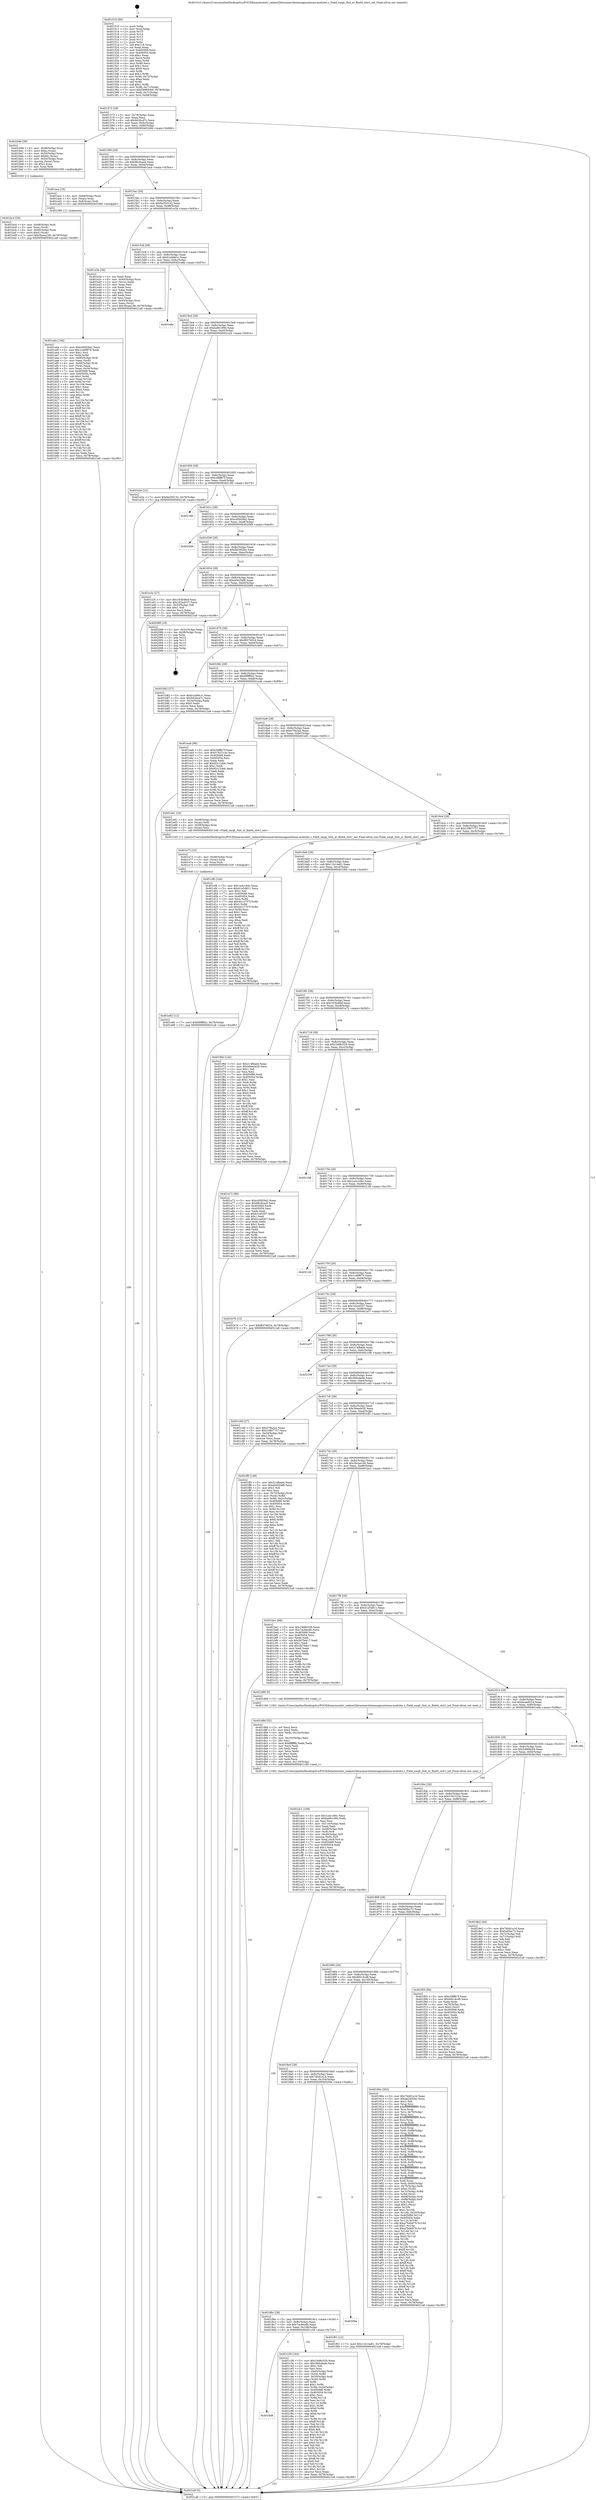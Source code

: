 digraph "0x401510" {
  label = "0x401510 (/mnt/c/Users/mathe/Desktop/tcc/POCII/binaries/extr_radare2librasmarchxtensagnuxtensa-modules.c_Field_sargt_Slot_xt_flix64_slot1_set_Final-ollvm.out::main(0))"
  labelloc = "t"
  node[shape=record]

  Entry [label="",width=0.3,height=0.3,shape=circle,fillcolor=black,style=filled]
  "0x401573" [label="{
     0x401573 [29]\l
     | [instrs]\l
     &nbsp;&nbsp;0x401573 \<+3\>: mov -0x78(%rbp),%eax\l
     &nbsp;&nbsp;0x401576 \<+2\>: mov %eax,%ecx\l
     &nbsp;&nbsp;0x401578 \<+6\>: sub $0x942bcd7c,%ecx\l
     &nbsp;&nbsp;0x40157e \<+6\>: mov %eax,-0x8c(%rbp)\l
     &nbsp;&nbsp;0x401584 \<+6\>: mov %ecx,-0x90(%rbp)\l
     &nbsp;&nbsp;0x40158a \<+6\>: je 0000000000401b9d \<main+0x68d\>\l
  }"]
  "0x401b9d" [label="{
     0x401b9d [39]\l
     | [instrs]\l
     &nbsp;&nbsp;0x401b9d \<+4\>: mov -0x58(%rbp),%rax\l
     &nbsp;&nbsp;0x401ba1 \<+6\>: movl $0xa,(%rax)\l
     &nbsp;&nbsp;0x401ba7 \<+4\>: mov -0x50(%rbp),%rax\l
     &nbsp;&nbsp;0x401bab \<+6\>: movl $0x64,(%rax)\l
     &nbsp;&nbsp;0x401bb1 \<+4\>: mov -0x50(%rbp),%rax\l
     &nbsp;&nbsp;0x401bb5 \<+3\>: movslq (%rax),%rax\l
     &nbsp;&nbsp;0x401bb8 \<+4\>: shl $0x2,%rax\l
     &nbsp;&nbsp;0x401bbc \<+3\>: mov %rax,%rdi\l
     &nbsp;&nbsp;0x401bbf \<+5\>: call 0000000000401050 \<malloc@plt\>\l
     | [calls]\l
     &nbsp;&nbsp;0x401050 \{1\} (unknown)\l
  }"]
  "0x401590" [label="{
     0x401590 [28]\l
     | [instrs]\l
     &nbsp;&nbsp;0x401590 \<+5\>: jmp 0000000000401595 \<main+0x85\>\l
     &nbsp;&nbsp;0x401595 \<+6\>: mov -0x8c(%rbp),%eax\l
     &nbsp;&nbsp;0x40159b \<+5\>: sub $0x98c9cac6,%eax\l
     &nbsp;&nbsp;0x4015a0 \<+6\>: mov %eax,-0x94(%rbp)\l
     &nbsp;&nbsp;0x4015a6 \<+6\>: je 0000000000401aca \<main+0x5ba\>\l
  }"]
  Exit [label="",width=0.3,height=0.3,shape=circle,fillcolor=black,style=filled,peripheries=2]
  "0x401aca" [label="{
     0x401aca [16]\l
     | [instrs]\l
     &nbsp;&nbsp;0x401aca \<+4\>: mov -0x68(%rbp),%rax\l
     &nbsp;&nbsp;0x401ace \<+3\>: mov (%rax),%rax\l
     &nbsp;&nbsp;0x401ad1 \<+4\>: mov 0x8(%rax),%rdi\l
     &nbsp;&nbsp;0x401ad5 \<+5\>: call 0000000000401060 \<atoi@plt\>\l
     | [calls]\l
     &nbsp;&nbsp;0x401060 \{1\} (unknown)\l
  }"]
  "0x4015ac" [label="{
     0x4015ac [28]\l
     | [instrs]\l
     &nbsp;&nbsp;0x4015ac \<+5\>: jmp 00000000004015b1 \<main+0xa1\>\l
     &nbsp;&nbsp;0x4015b1 \<+6\>: mov -0x8c(%rbp),%eax\l
     &nbsp;&nbsp;0x4015b7 \<+5\>: sub $0x9a350132,%eax\l
     &nbsp;&nbsp;0x4015bc \<+6\>: mov %eax,-0x98(%rbp)\l
     &nbsp;&nbsp;0x4015c2 \<+6\>: je 0000000000401e3a \<main+0x92a\>\l
  }"]
  "0x401e82" [label="{
     0x401e82 [12]\l
     | [instrs]\l
     &nbsp;&nbsp;0x401e82 \<+7\>: movl $0xfd9ff92c,-0x78(%rbp)\l
     &nbsp;&nbsp;0x401e89 \<+5\>: jmp 00000000004021a8 \<main+0xc98\>\l
  }"]
  "0x401e3a" [label="{
     0x401e3a [39]\l
     | [instrs]\l
     &nbsp;&nbsp;0x401e3a \<+2\>: xor %eax,%eax\l
     &nbsp;&nbsp;0x401e3c \<+4\>: mov -0x40(%rbp),%rcx\l
     &nbsp;&nbsp;0x401e40 \<+2\>: mov (%rcx),%edx\l
     &nbsp;&nbsp;0x401e42 \<+2\>: mov %eax,%esi\l
     &nbsp;&nbsp;0x401e44 \<+2\>: sub %edx,%esi\l
     &nbsp;&nbsp;0x401e46 \<+2\>: mov %eax,%edx\l
     &nbsp;&nbsp;0x401e48 \<+3\>: sub $0x1,%edx\l
     &nbsp;&nbsp;0x401e4b \<+2\>: add %edx,%esi\l
     &nbsp;&nbsp;0x401e4d \<+2\>: sub %esi,%eax\l
     &nbsp;&nbsp;0x401e4f \<+4\>: mov -0x40(%rbp),%rcx\l
     &nbsp;&nbsp;0x401e53 \<+2\>: mov %eax,(%rcx)\l
     &nbsp;&nbsp;0x401e55 \<+7\>: movl $0x3bcaa1d0,-0x78(%rbp)\l
     &nbsp;&nbsp;0x401e5c \<+5\>: jmp 00000000004021a8 \<main+0xc98\>\l
  }"]
  "0x4015c8" [label="{
     0x4015c8 [28]\l
     | [instrs]\l
     &nbsp;&nbsp;0x4015c8 \<+5\>: jmp 00000000004015cd \<main+0xbd\>\l
     &nbsp;&nbsp;0x4015cd \<+6\>: mov -0x8c(%rbp),%eax\l
     &nbsp;&nbsp;0x4015d3 \<+5\>: sub $0xb1eb8e1c,%eax\l
     &nbsp;&nbsp;0x4015d8 \<+6\>: mov %eax,-0x9c(%rbp)\l
     &nbsp;&nbsp;0x4015de \<+6\>: je 0000000000401e8e \<main+0x97e\>\l
  }"]
  "0x401e73" [label="{
     0x401e73 [15]\l
     | [instrs]\l
     &nbsp;&nbsp;0x401e73 \<+4\>: mov -0x48(%rbp),%rax\l
     &nbsp;&nbsp;0x401e77 \<+3\>: mov (%rax),%rax\l
     &nbsp;&nbsp;0x401e7a \<+3\>: mov %rax,%rdi\l
     &nbsp;&nbsp;0x401e7d \<+5\>: call 0000000000401030 \<free@plt\>\l
     | [calls]\l
     &nbsp;&nbsp;0x401030 \{1\} (unknown)\l
  }"]
  "0x401e8e" [label="{
     0x401e8e\l
  }", style=dashed]
  "0x4015e4" [label="{
     0x4015e4 [28]\l
     | [instrs]\l
     &nbsp;&nbsp;0x4015e4 \<+5\>: jmp 00000000004015e9 \<main+0xd9\>\l
     &nbsp;&nbsp;0x4015e9 \<+6\>: mov -0x8c(%rbp),%eax\l
     &nbsp;&nbsp;0x4015ef \<+5\>: sub $0xba6b199e,%eax\l
     &nbsp;&nbsp;0x4015f4 \<+6\>: mov %eax,-0xa0(%rbp)\l
     &nbsp;&nbsp;0x4015fa \<+6\>: je 0000000000401e2e \<main+0x91e\>\l
  }"]
  "0x401dc1" [label="{
     0x401dc1 [109]\l
     | [instrs]\l
     &nbsp;&nbsp;0x401dc1 \<+5\>: mov $0x1a4c184c,%ecx\l
     &nbsp;&nbsp;0x401dc6 \<+5\>: mov $0xba6b199e,%edx\l
     &nbsp;&nbsp;0x401dcb \<+2\>: xor %esi,%esi\l
     &nbsp;&nbsp;0x401dcd \<+6\>: mov -0x110(%rbp),%edi\l
     &nbsp;&nbsp;0x401dd3 \<+3\>: imul %eax,%edi\l
     &nbsp;&nbsp;0x401dd6 \<+4\>: mov -0x48(%rbp),%r8\l
     &nbsp;&nbsp;0x401dda \<+3\>: mov (%r8),%r8\l
     &nbsp;&nbsp;0x401ddd \<+4\>: mov -0x40(%rbp),%r9\l
     &nbsp;&nbsp;0x401de1 \<+3\>: movslq (%r9),%r9\l
     &nbsp;&nbsp;0x401de4 \<+4\>: mov %edi,(%r8,%r9,4)\l
     &nbsp;&nbsp;0x401de8 \<+7\>: mov 0x405068,%eax\l
     &nbsp;&nbsp;0x401def \<+7\>: mov 0x405054,%edi\l
     &nbsp;&nbsp;0x401df6 \<+3\>: sub $0x1,%esi\l
     &nbsp;&nbsp;0x401df9 \<+3\>: mov %eax,%r10d\l
     &nbsp;&nbsp;0x401dfc \<+3\>: add %esi,%r10d\l
     &nbsp;&nbsp;0x401dff \<+4\>: imul %r10d,%eax\l
     &nbsp;&nbsp;0x401e03 \<+3\>: and $0x1,%eax\l
     &nbsp;&nbsp;0x401e06 \<+3\>: cmp $0x0,%eax\l
     &nbsp;&nbsp;0x401e09 \<+4\>: sete %r11b\l
     &nbsp;&nbsp;0x401e0d \<+3\>: cmp $0xa,%edi\l
     &nbsp;&nbsp;0x401e10 \<+3\>: setl %bl\l
     &nbsp;&nbsp;0x401e13 \<+3\>: mov %r11b,%r14b\l
     &nbsp;&nbsp;0x401e16 \<+3\>: and %bl,%r14b\l
     &nbsp;&nbsp;0x401e19 \<+3\>: xor %bl,%r11b\l
     &nbsp;&nbsp;0x401e1c \<+3\>: or %r11b,%r14b\l
     &nbsp;&nbsp;0x401e1f \<+4\>: test $0x1,%r14b\l
     &nbsp;&nbsp;0x401e23 \<+3\>: cmovne %edx,%ecx\l
     &nbsp;&nbsp;0x401e26 \<+3\>: mov %ecx,-0x78(%rbp)\l
     &nbsp;&nbsp;0x401e29 \<+5\>: jmp 00000000004021a8 \<main+0xc98\>\l
  }"]
  "0x401e2e" [label="{
     0x401e2e [12]\l
     | [instrs]\l
     &nbsp;&nbsp;0x401e2e \<+7\>: movl $0x9a350132,-0x78(%rbp)\l
     &nbsp;&nbsp;0x401e35 \<+5\>: jmp 00000000004021a8 \<main+0xc98\>\l
  }"]
  "0x401600" [label="{
     0x401600 [28]\l
     | [instrs]\l
     &nbsp;&nbsp;0x401600 \<+5\>: jmp 0000000000401605 \<main+0xf5\>\l
     &nbsp;&nbsp;0x401605 \<+6\>: mov -0x8c(%rbp),%eax\l
     &nbsp;&nbsp;0x40160b \<+5\>: sub $0xc08ffb7f,%eax\l
     &nbsp;&nbsp;0x401610 \<+6\>: mov %eax,-0xa4(%rbp)\l
     &nbsp;&nbsp;0x401616 \<+6\>: je 0000000000402180 \<main+0xc70\>\l
  }"]
  "0x401d8d" [label="{
     0x401d8d [52]\l
     | [instrs]\l
     &nbsp;&nbsp;0x401d8d \<+2\>: xor %ecx,%ecx\l
     &nbsp;&nbsp;0x401d8f \<+5\>: mov $0x2,%edx\l
     &nbsp;&nbsp;0x401d94 \<+6\>: mov %edx,-0x10c(%rbp)\l
     &nbsp;&nbsp;0x401d9a \<+1\>: cltd\l
     &nbsp;&nbsp;0x401d9b \<+6\>: mov -0x10c(%rbp),%esi\l
     &nbsp;&nbsp;0x401da1 \<+2\>: idiv %esi\l
     &nbsp;&nbsp;0x401da3 \<+6\>: imul $0xfffffffe,%edx,%edx\l
     &nbsp;&nbsp;0x401da9 \<+2\>: mov %ecx,%edi\l
     &nbsp;&nbsp;0x401dab \<+2\>: sub %edx,%edi\l
     &nbsp;&nbsp;0x401dad \<+2\>: mov %ecx,%edx\l
     &nbsp;&nbsp;0x401daf \<+3\>: sub $0x1,%edx\l
     &nbsp;&nbsp;0x401db2 \<+2\>: add %edx,%edi\l
     &nbsp;&nbsp;0x401db4 \<+2\>: sub %edi,%ecx\l
     &nbsp;&nbsp;0x401db6 \<+6\>: mov %ecx,-0x110(%rbp)\l
     &nbsp;&nbsp;0x401dbc \<+5\>: call 0000000000401160 \<next_i\>\l
     | [calls]\l
     &nbsp;&nbsp;0x401160 \{100\} (/mnt/c/Users/mathe/Desktop/tcc/POCII/binaries/extr_radare2librasmarchxtensagnuxtensa-modules.c_Field_sargt_Slot_xt_flix64_slot1_set_Final-ollvm.out::next_i)\l
  }"]
  "0x402180" [label="{
     0x402180\l
  }", style=dashed]
  "0x40161c" [label="{
     0x40161c [28]\l
     | [instrs]\l
     &nbsp;&nbsp;0x40161c \<+5\>: jmp 0000000000401621 \<main+0x111\>\l
     &nbsp;&nbsp;0x401621 \<+6\>: mov -0x8c(%rbp),%eax\l
     &nbsp;&nbsp;0x401627 \<+5\>: sub $0xcd5929a2,%eax\l
     &nbsp;&nbsp;0x40162c \<+6\>: mov %eax,-0xa8(%rbp)\l
     &nbsp;&nbsp;0x401632 \<+6\>: je 00000000004020d9 \<main+0xbc9\>\l
  }"]
  "0x4018d8" [label="{
     0x4018d8\l
  }", style=dashed]
  "0x4020d9" [label="{
     0x4020d9\l
  }", style=dashed]
  "0x401638" [label="{
     0x401638 [28]\l
     | [instrs]\l
     &nbsp;&nbsp;0x401638 \<+5\>: jmp 000000000040163d \<main+0x12d\>\l
     &nbsp;&nbsp;0x40163d \<+6\>: mov -0x8c(%rbp),%eax\l
     &nbsp;&nbsp;0x401643 \<+5\>: sub $0xde2402bc,%eax\l
     &nbsp;&nbsp;0x401648 \<+6\>: mov %eax,-0xac(%rbp)\l
     &nbsp;&nbsp;0x40164e \<+6\>: je 0000000000401a3c \<main+0x52c\>\l
  }"]
  "0x401c39" [label="{
     0x401c39 [164]\l
     | [instrs]\l
     &nbsp;&nbsp;0x401c39 \<+5\>: mov $0x19d8c529,%eax\l
     &nbsp;&nbsp;0x401c3e \<+5\>: mov $0x38dcdede,%ecx\l
     &nbsp;&nbsp;0x401c43 \<+2\>: mov $0x1,%dl\l
     &nbsp;&nbsp;0x401c45 \<+2\>: xor %esi,%esi\l
     &nbsp;&nbsp;0x401c47 \<+4\>: mov -0x40(%rbp),%rdi\l
     &nbsp;&nbsp;0x401c4b \<+3\>: mov (%rdi),%r8d\l
     &nbsp;&nbsp;0x401c4e \<+4\>: mov -0x50(%rbp),%rdi\l
     &nbsp;&nbsp;0x401c52 \<+3\>: cmp (%rdi),%r8d\l
     &nbsp;&nbsp;0x401c55 \<+4\>: setl %r9b\l
     &nbsp;&nbsp;0x401c59 \<+4\>: and $0x1,%r9b\l
     &nbsp;&nbsp;0x401c5d \<+4\>: mov %r9b,-0x2d(%rbp)\l
     &nbsp;&nbsp;0x401c61 \<+8\>: mov 0x405068,%r8d\l
     &nbsp;&nbsp;0x401c69 \<+8\>: mov 0x405054,%r10d\l
     &nbsp;&nbsp;0x401c71 \<+3\>: sub $0x1,%esi\l
     &nbsp;&nbsp;0x401c74 \<+3\>: mov %r8d,%r11d\l
     &nbsp;&nbsp;0x401c77 \<+3\>: add %esi,%r11d\l
     &nbsp;&nbsp;0x401c7a \<+4\>: imul %r11d,%r8d\l
     &nbsp;&nbsp;0x401c7e \<+4\>: and $0x1,%r8d\l
     &nbsp;&nbsp;0x401c82 \<+4\>: cmp $0x0,%r8d\l
     &nbsp;&nbsp;0x401c86 \<+4\>: sete %r9b\l
     &nbsp;&nbsp;0x401c8a \<+4\>: cmp $0xa,%r10d\l
     &nbsp;&nbsp;0x401c8e \<+3\>: setl %bl\l
     &nbsp;&nbsp;0x401c91 \<+3\>: mov %r9b,%r14b\l
     &nbsp;&nbsp;0x401c94 \<+4\>: xor $0xff,%r14b\l
     &nbsp;&nbsp;0x401c98 \<+3\>: mov %bl,%r15b\l
     &nbsp;&nbsp;0x401c9b \<+4\>: xor $0xff,%r15b\l
     &nbsp;&nbsp;0x401c9f \<+3\>: xor $0x0,%dl\l
     &nbsp;&nbsp;0x401ca2 \<+3\>: mov %r14b,%r12b\l
     &nbsp;&nbsp;0x401ca5 \<+4\>: and $0x0,%r12b\l
     &nbsp;&nbsp;0x401ca9 \<+3\>: and %dl,%r9b\l
     &nbsp;&nbsp;0x401cac \<+3\>: mov %r15b,%r13b\l
     &nbsp;&nbsp;0x401caf \<+4\>: and $0x0,%r13b\l
     &nbsp;&nbsp;0x401cb3 \<+2\>: and %dl,%bl\l
     &nbsp;&nbsp;0x401cb5 \<+3\>: or %r9b,%r12b\l
     &nbsp;&nbsp;0x401cb8 \<+3\>: or %bl,%r13b\l
     &nbsp;&nbsp;0x401cbb \<+3\>: xor %r13b,%r12b\l
     &nbsp;&nbsp;0x401cbe \<+3\>: or %r15b,%r14b\l
     &nbsp;&nbsp;0x401cc1 \<+4\>: xor $0xff,%r14b\l
     &nbsp;&nbsp;0x401cc5 \<+3\>: or $0x0,%dl\l
     &nbsp;&nbsp;0x401cc8 \<+3\>: and %dl,%r14b\l
     &nbsp;&nbsp;0x401ccb \<+3\>: or %r14b,%r12b\l
     &nbsp;&nbsp;0x401cce \<+4\>: test $0x1,%r12b\l
     &nbsp;&nbsp;0x401cd2 \<+3\>: cmovne %ecx,%eax\l
     &nbsp;&nbsp;0x401cd5 \<+3\>: mov %eax,-0x78(%rbp)\l
     &nbsp;&nbsp;0x401cd8 \<+5\>: jmp 00000000004021a8 \<main+0xc98\>\l
  }"]
  "0x401a3c" [label="{
     0x401a3c [27]\l
     | [instrs]\l
     &nbsp;&nbsp;0x401a3c \<+5\>: mov $0x163b46ef,%eax\l
     &nbsp;&nbsp;0x401a41 \<+5\>: mov $0x1d2ed337,%ecx\l
     &nbsp;&nbsp;0x401a46 \<+3\>: mov -0x35(%rbp),%dl\l
     &nbsp;&nbsp;0x401a49 \<+3\>: test $0x1,%dl\l
     &nbsp;&nbsp;0x401a4c \<+3\>: cmovne %ecx,%eax\l
     &nbsp;&nbsp;0x401a4f \<+3\>: mov %eax,-0x78(%rbp)\l
     &nbsp;&nbsp;0x401a52 \<+5\>: jmp 00000000004021a8 \<main+0xc98\>\l
  }"]
  "0x401654" [label="{
     0x401654 [28]\l
     | [instrs]\l
     &nbsp;&nbsp;0x401654 \<+5\>: jmp 0000000000401659 \<main+0x149\>\l
     &nbsp;&nbsp;0x401659 \<+6\>: mov -0x8c(%rbp),%eax\l
     &nbsp;&nbsp;0x40165f \<+5\>: sub $0xe04204f6,%eax\l
     &nbsp;&nbsp;0x401664 \<+6\>: mov %eax,-0xb0(%rbp)\l
     &nbsp;&nbsp;0x40166a \<+6\>: je 0000000000402088 \<main+0xb78\>\l
  }"]
  "0x4018bc" [label="{
     0x4018bc [28]\l
     | [instrs]\l
     &nbsp;&nbsp;0x4018bc \<+5\>: jmp 00000000004018c1 \<main+0x3b1\>\l
     &nbsp;&nbsp;0x4018c1 \<+6\>: mov -0x8c(%rbp),%eax\l
     &nbsp;&nbsp;0x4018c7 \<+5\>: sub $0x7ac6eed0,%eax\l
     &nbsp;&nbsp;0x4018cc \<+6\>: mov %eax,-0x108(%rbp)\l
     &nbsp;&nbsp;0x4018d2 \<+6\>: je 0000000000401c39 \<main+0x729\>\l
  }"]
  "0x402088" [label="{
     0x402088 [18]\l
     | [instrs]\l
     &nbsp;&nbsp;0x402088 \<+3\>: mov -0x2c(%rbp),%eax\l
     &nbsp;&nbsp;0x40208b \<+4\>: lea -0x28(%rbp),%rsp\l
     &nbsp;&nbsp;0x40208f \<+1\>: pop %rbx\l
     &nbsp;&nbsp;0x402090 \<+2\>: pop %r12\l
     &nbsp;&nbsp;0x402092 \<+2\>: pop %r13\l
     &nbsp;&nbsp;0x402094 \<+2\>: pop %r14\l
     &nbsp;&nbsp;0x402096 \<+2\>: pop %r15\l
     &nbsp;&nbsp;0x402098 \<+1\>: pop %rbp\l
     &nbsp;&nbsp;0x402099 \<+1\>: ret\l
  }"]
  "0x401670" [label="{
     0x401670 [28]\l
     | [instrs]\l
     &nbsp;&nbsp;0x401670 \<+5\>: jmp 0000000000401675 \<main+0x165\>\l
     &nbsp;&nbsp;0x401675 \<+6\>: mov -0x8c(%rbp),%eax\l
     &nbsp;&nbsp;0x40167b \<+5\>: sub $0xf8376024,%eax\l
     &nbsp;&nbsp;0x401680 \<+6\>: mov %eax,-0xb4(%rbp)\l
     &nbsp;&nbsp;0x401686 \<+6\>: je 0000000000401b82 \<main+0x672\>\l
  }"]
  "0x40209a" [label="{
     0x40209a\l
  }", style=dashed]
  "0x401b82" [label="{
     0x401b82 [27]\l
     | [instrs]\l
     &nbsp;&nbsp;0x401b82 \<+5\>: mov $0xb1eb8e1c,%eax\l
     &nbsp;&nbsp;0x401b87 \<+5\>: mov $0x942bcd7c,%ecx\l
     &nbsp;&nbsp;0x401b8c \<+3\>: mov -0x34(%rbp),%edx\l
     &nbsp;&nbsp;0x401b8f \<+3\>: cmp $0x0,%edx\l
     &nbsp;&nbsp;0x401b92 \<+3\>: cmove %ecx,%eax\l
     &nbsp;&nbsp;0x401b95 \<+3\>: mov %eax,-0x78(%rbp)\l
     &nbsp;&nbsp;0x401b98 \<+5\>: jmp 00000000004021a8 \<main+0xc98\>\l
  }"]
  "0x40168c" [label="{
     0x40168c [28]\l
     | [instrs]\l
     &nbsp;&nbsp;0x40168c \<+5\>: jmp 0000000000401691 \<main+0x181\>\l
     &nbsp;&nbsp;0x401691 \<+6\>: mov -0x8c(%rbp),%eax\l
     &nbsp;&nbsp;0x401697 \<+5\>: sub $0xfd9ff92c,%eax\l
     &nbsp;&nbsp;0x40169c \<+6\>: mov %eax,-0xb8(%rbp)\l
     &nbsp;&nbsp;0x4016a2 \<+6\>: je 0000000000401eab \<main+0x99b\>\l
  }"]
  "0x4018a0" [label="{
     0x4018a0 [28]\l
     | [instrs]\l
     &nbsp;&nbsp;0x4018a0 \<+5\>: jmp 00000000004018a5 \<main+0x395\>\l
     &nbsp;&nbsp;0x4018a5 \<+6\>: mov -0x8c(%rbp),%eax\l
     &nbsp;&nbsp;0x4018ab \<+5\>: sub $0x74b91a1d,%eax\l
     &nbsp;&nbsp;0x4018b0 \<+6\>: mov %eax,-0x104(%rbp)\l
     &nbsp;&nbsp;0x4018b6 \<+6\>: je 000000000040209a \<main+0xb8a\>\l
  }"]
  "0x401eab" [label="{
     0x401eab [88]\l
     | [instrs]\l
     &nbsp;&nbsp;0x401eab \<+5\>: mov $0xc08ffb7f,%eax\l
     &nbsp;&nbsp;0x401eb0 \<+5\>: mov $0x5761514c,%ecx\l
     &nbsp;&nbsp;0x401eb5 \<+7\>: mov 0x405068,%edx\l
     &nbsp;&nbsp;0x401ebc \<+7\>: mov 0x405054,%esi\l
     &nbsp;&nbsp;0x401ec3 \<+2\>: mov %edx,%edi\l
     &nbsp;&nbsp;0x401ec5 \<+6\>: add $0x82c12ddc,%edi\l
     &nbsp;&nbsp;0x401ecb \<+3\>: sub $0x1,%edi\l
     &nbsp;&nbsp;0x401ece \<+6\>: sub $0x82c12ddc,%edi\l
     &nbsp;&nbsp;0x401ed4 \<+3\>: imul %edi,%edx\l
     &nbsp;&nbsp;0x401ed7 \<+3\>: and $0x1,%edx\l
     &nbsp;&nbsp;0x401eda \<+3\>: cmp $0x0,%edx\l
     &nbsp;&nbsp;0x401edd \<+4\>: sete %r8b\l
     &nbsp;&nbsp;0x401ee1 \<+3\>: cmp $0xa,%esi\l
     &nbsp;&nbsp;0x401ee4 \<+4\>: setl %r9b\l
     &nbsp;&nbsp;0x401ee8 \<+3\>: mov %r8b,%r10b\l
     &nbsp;&nbsp;0x401eeb \<+3\>: and %r9b,%r10b\l
     &nbsp;&nbsp;0x401eee \<+3\>: xor %r9b,%r8b\l
     &nbsp;&nbsp;0x401ef1 \<+3\>: or %r8b,%r10b\l
     &nbsp;&nbsp;0x401ef4 \<+4\>: test $0x1,%r10b\l
     &nbsp;&nbsp;0x401ef8 \<+3\>: cmovne %ecx,%eax\l
     &nbsp;&nbsp;0x401efb \<+3\>: mov %eax,-0x78(%rbp)\l
     &nbsp;&nbsp;0x401efe \<+5\>: jmp 00000000004021a8 \<main+0xc98\>\l
  }"]
  "0x4016a8" [label="{
     0x4016a8 [28]\l
     | [instrs]\l
     &nbsp;&nbsp;0x4016a8 \<+5\>: jmp 00000000004016ad \<main+0x19d\>\l
     &nbsp;&nbsp;0x4016ad \<+6\>: mov -0x8c(%rbp),%eax\l
     &nbsp;&nbsp;0x4016b3 \<+5\>: sub $0xe79a2a2,%eax\l
     &nbsp;&nbsp;0x4016b8 \<+6\>: mov %eax,-0xbc(%rbp)\l
     &nbsp;&nbsp;0x4016be \<+6\>: je 0000000000401e61 \<main+0x951\>\l
  }"]
  "0x401f61" [label="{
     0x401f61 [12]\l
     | [instrs]\l
     &nbsp;&nbsp;0x401f61 \<+7\>: movl $0x11b14a81,-0x78(%rbp)\l
     &nbsp;&nbsp;0x401f68 \<+5\>: jmp 00000000004021a8 \<main+0xc98\>\l
  }"]
  "0x401e61" [label="{
     0x401e61 [18]\l
     | [instrs]\l
     &nbsp;&nbsp;0x401e61 \<+4\>: mov -0x48(%rbp),%rax\l
     &nbsp;&nbsp;0x401e65 \<+3\>: mov (%rax),%rdi\l
     &nbsp;&nbsp;0x401e68 \<+4\>: mov -0x58(%rbp),%rax\l
     &nbsp;&nbsp;0x401e6c \<+2\>: mov (%rax),%esi\l
     &nbsp;&nbsp;0x401e6e \<+5\>: call 0000000000401240 \<Field_sargt_Slot_xt_flix64_slot1_set\>\l
     | [calls]\l
     &nbsp;&nbsp;0x401240 \{1\} (/mnt/c/Users/mathe/Desktop/tcc/POCII/binaries/extr_radare2librasmarchxtensagnuxtensa-modules.c_Field_sargt_Slot_xt_flix64_slot1_set_Final-ollvm.out::Field_sargt_Slot_xt_flix64_slot1_set)\l
  }"]
  "0x4016c4" [label="{
     0x4016c4 [28]\l
     | [instrs]\l
     &nbsp;&nbsp;0x4016c4 \<+5\>: jmp 00000000004016c9 \<main+0x1b9\>\l
     &nbsp;&nbsp;0x4016c9 \<+6\>: mov -0x8c(%rbp),%eax\l
     &nbsp;&nbsp;0x4016cf \<+5\>: sub $0x10807757,%eax\l
     &nbsp;&nbsp;0x4016d4 \<+6\>: mov %eax,-0xc0(%rbp)\l
     &nbsp;&nbsp;0x4016da \<+6\>: je 0000000000401cf8 \<main+0x7e8\>\l
  }"]
  "0x401bc4" [label="{
     0x401bc4 [29]\l
     | [instrs]\l
     &nbsp;&nbsp;0x401bc4 \<+4\>: mov -0x48(%rbp),%rdi\l
     &nbsp;&nbsp;0x401bc8 \<+3\>: mov %rax,(%rdi)\l
     &nbsp;&nbsp;0x401bcb \<+4\>: mov -0x40(%rbp),%rax\l
     &nbsp;&nbsp;0x401bcf \<+6\>: movl $0x0,(%rax)\l
     &nbsp;&nbsp;0x401bd5 \<+7\>: movl $0x3bcaa1d0,-0x78(%rbp)\l
     &nbsp;&nbsp;0x401bdc \<+5\>: jmp 00000000004021a8 \<main+0xc98\>\l
  }"]
  "0x401cf8" [label="{
     0x401cf8 [144]\l
     | [instrs]\l
     &nbsp;&nbsp;0x401cf8 \<+5\>: mov $0x1a4c184c,%eax\l
     &nbsp;&nbsp;0x401cfd \<+5\>: mov $0x41a54811,%ecx\l
     &nbsp;&nbsp;0x401d02 \<+2\>: mov $0x1,%dl\l
     &nbsp;&nbsp;0x401d04 \<+7\>: mov 0x405068,%esi\l
     &nbsp;&nbsp;0x401d0b \<+7\>: mov 0x405054,%edi\l
     &nbsp;&nbsp;0x401d12 \<+3\>: mov %esi,%r8d\l
     &nbsp;&nbsp;0x401d15 \<+7\>: add $0x4412757f,%r8d\l
     &nbsp;&nbsp;0x401d1c \<+4\>: sub $0x1,%r8d\l
     &nbsp;&nbsp;0x401d20 \<+7\>: sub $0x4412757f,%r8d\l
     &nbsp;&nbsp;0x401d27 \<+4\>: imul %r8d,%esi\l
     &nbsp;&nbsp;0x401d2b \<+3\>: and $0x1,%esi\l
     &nbsp;&nbsp;0x401d2e \<+3\>: cmp $0x0,%esi\l
     &nbsp;&nbsp;0x401d31 \<+4\>: sete %r9b\l
     &nbsp;&nbsp;0x401d35 \<+3\>: cmp $0xa,%edi\l
     &nbsp;&nbsp;0x401d38 \<+4\>: setl %r10b\l
     &nbsp;&nbsp;0x401d3c \<+3\>: mov %r9b,%r11b\l
     &nbsp;&nbsp;0x401d3f \<+4\>: xor $0xff,%r11b\l
     &nbsp;&nbsp;0x401d43 \<+3\>: mov %r10b,%bl\l
     &nbsp;&nbsp;0x401d46 \<+3\>: xor $0xff,%bl\l
     &nbsp;&nbsp;0x401d49 \<+3\>: xor $0x1,%dl\l
     &nbsp;&nbsp;0x401d4c \<+3\>: mov %r11b,%r14b\l
     &nbsp;&nbsp;0x401d4f \<+4\>: and $0xff,%r14b\l
     &nbsp;&nbsp;0x401d53 \<+3\>: and %dl,%r9b\l
     &nbsp;&nbsp;0x401d56 \<+3\>: mov %bl,%r15b\l
     &nbsp;&nbsp;0x401d59 \<+4\>: and $0xff,%r15b\l
     &nbsp;&nbsp;0x401d5d \<+3\>: and %dl,%r10b\l
     &nbsp;&nbsp;0x401d60 \<+3\>: or %r9b,%r14b\l
     &nbsp;&nbsp;0x401d63 \<+3\>: or %r10b,%r15b\l
     &nbsp;&nbsp;0x401d66 \<+3\>: xor %r15b,%r14b\l
     &nbsp;&nbsp;0x401d69 \<+3\>: or %bl,%r11b\l
     &nbsp;&nbsp;0x401d6c \<+4\>: xor $0xff,%r11b\l
     &nbsp;&nbsp;0x401d70 \<+3\>: or $0x1,%dl\l
     &nbsp;&nbsp;0x401d73 \<+3\>: and %dl,%r11b\l
     &nbsp;&nbsp;0x401d76 \<+3\>: or %r11b,%r14b\l
     &nbsp;&nbsp;0x401d79 \<+4\>: test $0x1,%r14b\l
     &nbsp;&nbsp;0x401d7d \<+3\>: cmovne %ecx,%eax\l
     &nbsp;&nbsp;0x401d80 \<+3\>: mov %eax,-0x78(%rbp)\l
     &nbsp;&nbsp;0x401d83 \<+5\>: jmp 00000000004021a8 \<main+0xc98\>\l
  }"]
  "0x4016e0" [label="{
     0x4016e0 [28]\l
     | [instrs]\l
     &nbsp;&nbsp;0x4016e0 \<+5\>: jmp 00000000004016e5 \<main+0x1d5\>\l
     &nbsp;&nbsp;0x4016e5 \<+6\>: mov -0x8c(%rbp),%eax\l
     &nbsp;&nbsp;0x4016eb \<+5\>: sub $0x11b14a81,%eax\l
     &nbsp;&nbsp;0x4016f0 \<+6\>: mov %eax,-0xc4(%rbp)\l
     &nbsp;&nbsp;0x4016f6 \<+6\>: je 0000000000401f6d \<main+0xa5d\>\l
  }"]
  "0x401ada" [label="{
     0x401ada [156]\l
     | [instrs]\l
     &nbsp;&nbsp;0x401ada \<+5\>: mov $0xcd5929a2,%ecx\l
     &nbsp;&nbsp;0x401adf \<+5\>: mov $0x1c46f979,%edx\l
     &nbsp;&nbsp;0x401ae4 \<+3\>: mov $0x1,%sil\l
     &nbsp;&nbsp;0x401ae7 \<+3\>: xor %r8d,%r8d\l
     &nbsp;&nbsp;0x401aea \<+4\>: mov -0x60(%rbp),%rdi\l
     &nbsp;&nbsp;0x401aee \<+2\>: mov %eax,(%rdi)\l
     &nbsp;&nbsp;0x401af0 \<+4\>: mov -0x60(%rbp),%rdi\l
     &nbsp;&nbsp;0x401af4 \<+2\>: mov (%rdi),%eax\l
     &nbsp;&nbsp;0x401af6 \<+3\>: mov %eax,-0x34(%rbp)\l
     &nbsp;&nbsp;0x401af9 \<+7\>: mov 0x405068,%eax\l
     &nbsp;&nbsp;0x401b00 \<+8\>: mov 0x405054,%r9d\l
     &nbsp;&nbsp;0x401b08 \<+4\>: sub $0x1,%r8d\l
     &nbsp;&nbsp;0x401b0c \<+3\>: mov %eax,%r10d\l
     &nbsp;&nbsp;0x401b0f \<+3\>: add %r8d,%r10d\l
     &nbsp;&nbsp;0x401b12 \<+4\>: imul %r10d,%eax\l
     &nbsp;&nbsp;0x401b16 \<+3\>: and $0x1,%eax\l
     &nbsp;&nbsp;0x401b19 \<+3\>: cmp $0x0,%eax\l
     &nbsp;&nbsp;0x401b1c \<+4\>: sete %r11b\l
     &nbsp;&nbsp;0x401b20 \<+4\>: cmp $0xa,%r9d\l
     &nbsp;&nbsp;0x401b24 \<+3\>: setl %bl\l
     &nbsp;&nbsp;0x401b27 \<+3\>: mov %r11b,%r14b\l
     &nbsp;&nbsp;0x401b2a \<+4\>: xor $0xff,%r14b\l
     &nbsp;&nbsp;0x401b2e \<+3\>: mov %bl,%r15b\l
     &nbsp;&nbsp;0x401b31 \<+4\>: xor $0xff,%r15b\l
     &nbsp;&nbsp;0x401b35 \<+4\>: xor $0x1,%sil\l
     &nbsp;&nbsp;0x401b39 \<+3\>: mov %r14b,%r12b\l
     &nbsp;&nbsp;0x401b3c \<+4\>: and $0xff,%r12b\l
     &nbsp;&nbsp;0x401b40 \<+3\>: and %sil,%r11b\l
     &nbsp;&nbsp;0x401b43 \<+3\>: mov %r15b,%r13b\l
     &nbsp;&nbsp;0x401b46 \<+4\>: and $0xff,%r13b\l
     &nbsp;&nbsp;0x401b4a \<+3\>: and %sil,%bl\l
     &nbsp;&nbsp;0x401b4d \<+3\>: or %r11b,%r12b\l
     &nbsp;&nbsp;0x401b50 \<+3\>: or %bl,%r13b\l
     &nbsp;&nbsp;0x401b53 \<+3\>: xor %r13b,%r12b\l
     &nbsp;&nbsp;0x401b56 \<+3\>: or %r15b,%r14b\l
     &nbsp;&nbsp;0x401b59 \<+4\>: xor $0xff,%r14b\l
     &nbsp;&nbsp;0x401b5d \<+4\>: or $0x1,%sil\l
     &nbsp;&nbsp;0x401b61 \<+3\>: and %sil,%r14b\l
     &nbsp;&nbsp;0x401b64 \<+3\>: or %r14b,%r12b\l
     &nbsp;&nbsp;0x401b67 \<+4\>: test $0x1,%r12b\l
     &nbsp;&nbsp;0x401b6b \<+3\>: cmovne %edx,%ecx\l
     &nbsp;&nbsp;0x401b6e \<+3\>: mov %ecx,-0x78(%rbp)\l
     &nbsp;&nbsp;0x401b71 \<+5\>: jmp 00000000004021a8 \<main+0xc98\>\l
  }"]
  "0x401f6d" [label="{
     0x401f6d [134]\l
     | [instrs]\l
     &nbsp;&nbsp;0x401f6d \<+5\>: mov $0x214fbaeb,%eax\l
     &nbsp;&nbsp;0x401f72 \<+5\>: mov $0x39eede20,%ecx\l
     &nbsp;&nbsp;0x401f77 \<+2\>: mov $0x1,%dl\l
     &nbsp;&nbsp;0x401f79 \<+2\>: xor %esi,%esi\l
     &nbsp;&nbsp;0x401f7b \<+7\>: mov 0x405068,%edi\l
     &nbsp;&nbsp;0x401f82 \<+8\>: mov 0x405054,%r8d\l
     &nbsp;&nbsp;0x401f8a \<+3\>: sub $0x1,%esi\l
     &nbsp;&nbsp;0x401f8d \<+3\>: mov %edi,%r9d\l
     &nbsp;&nbsp;0x401f90 \<+3\>: add %esi,%r9d\l
     &nbsp;&nbsp;0x401f93 \<+4\>: imul %r9d,%edi\l
     &nbsp;&nbsp;0x401f97 \<+3\>: and $0x1,%edi\l
     &nbsp;&nbsp;0x401f9a \<+3\>: cmp $0x0,%edi\l
     &nbsp;&nbsp;0x401f9d \<+4\>: sete %r10b\l
     &nbsp;&nbsp;0x401fa1 \<+4\>: cmp $0xa,%r8d\l
     &nbsp;&nbsp;0x401fa5 \<+4\>: setl %r11b\l
     &nbsp;&nbsp;0x401fa9 \<+3\>: mov %r10b,%bl\l
     &nbsp;&nbsp;0x401fac \<+3\>: xor $0xff,%bl\l
     &nbsp;&nbsp;0x401faf \<+3\>: mov %r11b,%r14b\l
     &nbsp;&nbsp;0x401fb2 \<+4\>: xor $0xff,%r14b\l
     &nbsp;&nbsp;0x401fb6 \<+3\>: xor $0x0,%dl\l
     &nbsp;&nbsp;0x401fb9 \<+3\>: mov %bl,%r15b\l
     &nbsp;&nbsp;0x401fbc \<+4\>: and $0x0,%r15b\l
     &nbsp;&nbsp;0x401fc0 \<+3\>: and %dl,%r10b\l
     &nbsp;&nbsp;0x401fc3 \<+3\>: mov %r14b,%r12b\l
     &nbsp;&nbsp;0x401fc6 \<+4\>: and $0x0,%r12b\l
     &nbsp;&nbsp;0x401fca \<+3\>: and %dl,%r11b\l
     &nbsp;&nbsp;0x401fcd \<+3\>: or %r10b,%r15b\l
     &nbsp;&nbsp;0x401fd0 \<+3\>: or %r11b,%r12b\l
     &nbsp;&nbsp;0x401fd3 \<+3\>: xor %r12b,%r15b\l
     &nbsp;&nbsp;0x401fd6 \<+3\>: or %r14b,%bl\l
     &nbsp;&nbsp;0x401fd9 \<+3\>: xor $0xff,%bl\l
     &nbsp;&nbsp;0x401fdc \<+3\>: or $0x0,%dl\l
     &nbsp;&nbsp;0x401fdf \<+2\>: and %dl,%bl\l
     &nbsp;&nbsp;0x401fe1 \<+3\>: or %bl,%r15b\l
     &nbsp;&nbsp;0x401fe4 \<+4\>: test $0x1,%r15b\l
     &nbsp;&nbsp;0x401fe8 \<+3\>: cmovne %ecx,%eax\l
     &nbsp;&nbsp;0x401feb \<+3\>: mov %eax,-0x78(%rbp)\l
     &nbsp;&nbsp;0x401fee \<+5\>: jmp 00000000004021a8 \<main+0xc98\>\l
  }"]
  "0x4016fc" [label="{
     0x4016fc [28]\l
     | [instrs]\l
     &nbsp;&nbsp;0x4016fc \<+5\>: jmp 0000000000401701 \<main+0x1f1\>\l
     &nbsp;&nbsp;0x401701 \<+6\>: mov -0x8c(%rbp),%eax\l
     &nbsp;&nbsp;0x401707 \<+5\>: sub $0x163b46ef,%eax\l
     &nbsp;&nbsp;0x40170c \<+6\>: mov %eax,-0xc8(%rbp)\l
     &nbsp;&nbsp;0x401712 \<+6\>: je 0000000000401a72 \<main+0x562\>\l
  }"]
  "0x401884" [label="{
     0x401884 [28]\l
     | [instrs]\l
     &nbsp;&nbsp;0x401884 \<+5\>: jmp 0000000000401889 \<main+0x379\>\l
     &nbsp;&nbsp;0x401889 \<+6\>: mov -0x8c(%rbp),%eax\l
     &nbsp;&nbsp;0x40188f \<+5\>: sub $0x6f414c48,%eax\l
     &nbsp;&nbsp;0x401894 \<+6\>: mov %eax,-0x100(%rbp)\l
     &nbsp;&nbsp;0x40189a \<+6\>: je 0000000000401f61 \<main+0xa51\>\l
  }"]
  "0x401a72" [label="{
     0x401a72 [88]\l
     | [instrs]\l
     &nbsp;&nbsp;0x401a72 \<+5\>: mov $0xcd5929a2,%eax\l
     &nbsp;&nbsp;0x401a77 \<+5\>: mov $0x98c9cac6,%ecx\l
     &nbsp;&nbsp;0x401a7c \<+7\>: mov 0x405068,%edx\l
     &nbsp;&nbsp;0x401a83 \<+7\>: mov 0x405054,%esi\l
     &nbsp;&nbsp;0x401a8a \<+2\>: mov %edx,%edi\l
     &nbsp;&nbsp;0x401a8c \<+6\>: sub $0xb1ca0307,%edi\l
     &nbsp;&nbsp;0x401a92 \<+3\>: sub $0x1,%edi\l
     &nbsp;&nbsp;0x401a95 \<+6\>: add $0xb1ca0307,%edi\l
     &nbsp;&nbsp;0x401a9b \<+3\>: imul %edi,%edx\l
     &nbsp;&nbsp;0x401a9e \<+3\>: and $0x1,%edx\l
     &nbsp;&nbsp;0x401aa1 \<+3\>: cmp $0x0,%edx\l
     &nbsp;&nbsp;0x401aa4 \<+4\>: sete %r8b\l
     &nbsp;&nbsp;0x401aa8 \<+3\>: cmp $0xa,%esi\l
     &nbsp;&nbsp;0x401aab \<+4\>: setl %r9b\l
     &nbsp;&nbsp;0x401aaf \<+3\>: mov %r8b,%r10b\l
     &nbsp;&nbsp;0x401ab2 \<+3\>: and %r9b,%r10b\l
     &nbsp;&nbsp;0x401ab5 \<+3\>: xor %r9b,%r8b\l
     &nbsp;&nbsp;0x401ab8 \<+3\>: or %r8b,%r10b\l
     &nbsp;&nbsp;0x401abb \<+4\>: test $0x1,%r10b\l
     &nbsp;&nbsp;0x401abf \<+3\>: cmovne %ecx,%eax\l
     &nbsp;&nbsp;0x401ac2 \<+3\>: mov %eax,-0x78(%rbp)\l
     &nbsp;&nbsp;0x401ac5 \<+5\>: jmp 00000000004021a8 \<main+0xc98\>\l
  }"]
  "0x401718" [label="{
     0x401718 [28]\l
     | [instrs]\l
     &nbsp;&nbsp;0x401718 \<+5\>: jmp 000000000040171d \<main+0x20d\>\l
     &nbsp;&nbsp;0x40171d \<+6\>: mov -0x8c(%rbp),%eax\l
     &nbsp;&nbsp;0x401723 \<+5\>: sub $0x19d8c529,%eax\l
     &nbsp;&nbsp;0x401728 \<+6\>: mov %eax,-0xcc(%rbp)\l
     &nbsp;&nbsp;0x40172e \<+6\>: je 0000000000402106 \<main+0xbf6\>\l
  }"]
  "0x40190e" [label="{
     0x40190e [302]\l
     | [instrs]\l
     &nbsp;&nbsp;0x40190e \<+5\>: mov $0x74b91a1d,%eax\l
     &nbsp;&nbsp;0x401913 \<+5\>: mov $0xde2402bc,%ecx\l
     &nbsp;&nbsp;0x401918 \<+2\>: mov $0x1,%dl\l
     &nbsp;&nbsp;0x40191a \<+3\>: mov %rsp,%rsi\l
     &nbsp;&nbsp;0x40191d \<+4\>: add $0xfffffffffffffff0,%rsi\l
     &nbsp;&nbsp;0x401921 \<+3\>: mov %rsi,%rsp\l
     &nbsp;&nbsp;0x401924 \<+4\>: mov %rsi,-0x70(%rbp)\l
     &nbsp;&nbsp;0x401928 \<+3\>: mov %rsp,%rsi\l
     &nbsp;&nbsp;0x40192b \<+4\>: add $0xfffffffffffffff0,%rsi\l
     &nbsp;&nbsp;0x40192f \<+3\>: mov %rsi,%rsp\l
     &nbsp;&nbsp;0x401932 \<+3\>: mov %rsp,%rdi\l
     &nbsp;&nbsp;0x401935 \<+4\>: add $0xfffffffffffffff0,%rdi\l
     &nbsp;&nbsp;0x401939 \<+3\>: mov %rdi,%rsp\l
     &nbsp;&nbsp;0x40193c \<+4\>: mov %rdi,-0x68(%rbp)\l
     &nbsp;&nbsp;0x401940 \<+3\>: mov %rsp,%rdi\l
     &nbsp;&nbsp;0x401943 \<+4\>: add $0xfffffffffffffff0,%rdi\l
     &nbsp;&nbsp;0x401947 \<+3\>: mov %rdi,%rsp\l
     &nbsp;&nbsp;0x40194a \<+4\>: mov %rdi,-0x60(%rbp)\l
     &nbsp;&nbsp;0x40194e \<+3\>: mov %rsp,%rdi\l
     &nbsp;&nbsp;0x401951 \<+4\>: add $0xfffffffffffffff0,%rdi\l
     &nbsp;&nbsp;0x401955 \<+3\>: mov %rdi,%rsp\l
     &nbsp;&nbsp;0x401958 \<+4\>: mov %rdi,-0x58(%rbp)\l
     &nbsp;&nbsp;0x40195c \<+3\>: mov %rsp,%rdi\l
     &nbsp;&nbsp;0x40195f \<+4\>: add $0xfffffffffffffff0,%rdi\l
     &nbsp;&nbsp;0x401963 \<+3\>: mov %rdi,%rsp\l
     &nbsp;&nbsp;0x401966 \<+4\>: mov %rdi,-0x50(%rbp)\l
     &nbsp;&nbsp;0x40196a \<+3\>: mov %rsp,%rdi\l
     &nbsp;&nbsp;0x40196d \<+4\>: add $0xfffffffffffffff0,%rdi\l
     &nbsp;&nbsp;0x401971 \<+3\>: mov %rdi,%rsp\l
     &nbsp;&nbsp;0x401974 \<+4\>: mov %rdi,-0x48(%rbp)\l
     &nbsp;&nbsp;0x401978 \<+3\>: mov %rsp,%rdi\l
     &nbsp;&nbsp;0x40197b \<+4\>: add $0xfffffffffffffff0,%rdi\l
     &nbsp;&nbsp;0x40197f \<+3\>: mov %rdi,%rsp\l
     &nbsp;&nbsp;0x401982 \<+4\>: mov %rdi,-0x40(%rbp)\l
     &nbsp;&nbsp;0x401986 \<+4\>: mov -0x70(%rbp),%rdi\l
     &nbsp;&nbsp;0x40198a \<+6\>: movl $0x0,(%rdi)\l
     &nbsp;&nbsp;0x401990 \<+4\>: mov -0x7c(%rbp),%r8d\l
     &nbsp;&nbsp;0x401994 \<+3\>: mov %r8d,(%rsi)\l
     &nbsp;&nbsp;0x401997 \<+4\>: mov -0x68(%rbp),%rdi\l
     &nbsp;&nbsp;0x40199b \<+7\>: mov -0x88(%rbp),%r9\l
     &nbsp;&nbsp;0x4019a2 \<+3\>: mov %r9,(%rdi)\l
     &nbsp;&nbsp;0x4019a5 \<+3\>: cmpl $0x2,(%rsi)\l
     &nbsp;&nbsp;0x4019a8 \<+4\>: setne %r10b\l
     &nbsp;&nbsp;0x4019ac \<+4\>: and $0x1,%r10b\l
     &nbsp;&nbsp;0x4019b0 \<+4\>: mov %r10b,-0x35(%rbp)\l
     &nbsp;&nbsp;0x4019b4 \<+8\>: mov 0x405068,%r11d\l
     &nbsp;&nbsp;0x4019bc \<+7\>: mov 0x405054,%ebx\l
     &nbsp;&nbsp;0x4019c3 \<+3\>: mov %r11d,%r14d\l
     &nbsp;&nbsp;0x4019c6 \<+7\>: add $0xa7b4b979,%r14d\l
     &nbsp;&nbsp;0x4019cd \<+4\>: sub $0x1,%r14d\l
     &nbsp;&nbsp;0x4019d1 \<+7\>: sub $0xa7b4b979,%r14d\l
     &nbsp;&nbsp;0x4019d8 \<+4\>: imul %r14d,%r11d\l
     &nbsp;&nbsp;0x4019dc \<+4\>: and $0x1,%r11d\l
     &nbsp;&nbsp;0x4019e0 \<+4\>: cmp $0x0,%r11d\l
     &nbsp;&nbsp;0x4019e4 \<+4\>: sete %r10b\l
     &nbsp;&nbsp;0x4019e8 \<+3\>: cmp $0xa,%ebx\l
     &nbsp;&nbsp;0x4019eb \<+4\>: setl %r15b\l
     &nbsp;&nbsp;0x4019ef \<+3\>: mov %r10b,%r12b\l
     &nbsp;&nbsp;0x4019f2 \<+4\>: xor $0xff,%r12b\l
     &nbsp;&nbsp;0x4019f6 \<+3\>: mov %r15b,%r13b\l
     &nbsp;&nbsp;0x4019f9 \<+4\>: xor $0xff,%r13b\l
     &nbsp;&nbsp;0x4019fd \<+3\>: xor $0x1,%dl\l
     &nbsp;&nbsp;0x401a00 \<+3\>: mov %r12b,%sil\l
     &nbsp;&nbsp;0x401a03 \<+4\>: and $0xff,%sil\l
     &nbsp;&nbsp;0x401a07 \<+3\>: and %dl,%r10b\l
     &nbsp;&nbsp;0x401a0a \<+3\>: mov %r13b,%dil\l
     &nbsp;&nbsp;0x401a0d \<+4\>: and $0xff,%dil\l
     &nbsp;&nbsp;0x401a11 \<+3\>: and %dl,%r15b\l
     &nbsp;&nbsp;0x401a14 \<+3\>: or %r10b,%sil\l
     &nbsp;&nbsp;0x401a17 \<+3\>: or %r15b,%dil\l
     &nbsp;&nbsp;0x401a1a \<+3\>: xor %dil,%sil\l
     &nbsp;&nbsp;0x401a1d \<+3\>: or %r13b,%r12b\l
     &nbsp;&nbsp;0x401a20 \<+4\>: xor $0xff,%r12b\l
     &nbsp;&nbsp;0x401a24 \<+3\>: or $0x1,%dl\l
     &nbsp;&nbsp;0x401a27 \<+3\>: and %dl,%r12b\l
     &nbsp;&nbsp;0x401a2a \<+3\>: or %r12b,%sil\l
     &nbsp;&nbsp;0x401a2d \<+4\>: test $0x1,%sil\l
     &nbsp;&nbsp;0x401a31 \<+3\>: cmovne %ecx,%eax\l
     &nbsp;&nbsp;0x401a34 \<+3\>: mov %eax,-0x78(%rbp)\l
     &nbsp;&nbsp;0x401a37 \<+5\>: jmp 00000000004021a8 \<main+0xc98\>\l
  }"]
  "0x402106" [label="{
     0x402106\l
  }", style=dashed]
  "0x401734" [label="{
     0x401734 [28]\l
     | [instrs]\l
     &nbsp;&nbsp;0x401734 \<+5\>: jmp 0000000000401739 \<main+0x229\>\l
     &nbsp;&nbsp;0x401739 \<+6\>: mov -0x8c(%rbp),%eax\l
     &nbsp;&nbsp;0x40173f \<+5\>: sub $0x1a4c184c,%eax\l
     &nbsp;&nbsp;0x401744 \<+6\>: mov %eax,-0xd0(%rbp)\l
     &nbsp;&nbsp;0x40174a \<+6\>: je 0000000000402128 \<main+0xc18\>\l
  }"]
  "0x401868" [label="{
     0x401868 [28]\l
     | [instrs]\l
     &nbsp;&nbsp;0x401868 \<+5\>: jmp 000000000040186d \<main+0x35d\>\l
     &nbsp;&nbsp;0x40186d \<+6\>: mov -0x8c(%rbp),%eax\l
     &nbsp;&nbsp;0x401873 \<+5\>: sub $0x5ef3bc72,%eax\l
     &nbsp;&nbsp;0x401878 \<+6\>: mov %eax,-0xfc(%rbp)\l
     &nbsp;&nbsp;0x40187e \<+6\>: je 000000000040190e \<main+0x3fe\>\l
  }"]
  "0x402128" [label="{
     0x402128\l
  }", style=dashed]
  "0x401750" [label="{
     0x401750 [28]\l
     | [instrs]\l
     &nbsp;&nbsp;0x401750 \<+5\>: jmp 0000000000401755 \<main+0x245\>\l
     &nbsp;&nbsp;0x401755 \<+6\>: mov -0x8c(%rbp),%eax\l
     &nbsp;&nbsp;0x40175b \<+5\>: sub $0x1c46f979,%eax\l
     &nbsp;&nbsp;0x401760 \<+6\>: mov %eax,-0xd4(%rbp)\l
     &nbsp;&nbsp;0x401766 \<+6\>: je 0000000000401b76 \<main+0x666\>\l
  }"]
  "0x401f03" [label="{
     0x401f03 [94]\l
     | [instrs]\l
     &nbsp;&nbsp;0x401f03 \<+5\>: mov $0xc08ffb7f,%eax\l
     &nbsp;&nbsp;0x401f08 \<+5\>: mov $0x6f414c48,%ecx\l
     &nbsp;&nbsp;0x401f0d \<+2\>: xor %edx,%edx\l
     &nbsp;&nbsp;0x401f0f \<+4\>: mov -0x70(%rbp),%rsi\l
     &nbsp;&nbsp;0x401f13 \<+6\>: movl $0x0,(%rsi)\l
     &nbsp;&nbsp;0x401f19 \<+7\>: mov 0x405068,%edi\l
     &nbsp;&nbsp;0x401f20 \<+8\>: mov 0x405054,%r8d\l
     &nbsp;&nbsp;0x401f28 \<+3\>: sub $0x1,%edx\l
     &nbsp;&nbsp;0x401f2b \<+3\>: mov %edi,%r9d\l
     &nbsp;&nbsp;0x401f2e \<+3\>: add %edx,%r9d\l
     &nbsp;&nbsp;0x401f31 \<+4\>: imul %r9d,%edi\l
     &nbsp;&nbsp;0x401f35 \<+3\>: and $0x1,%edi\l
     &nbsp;&nbsp;0x401f38 \<+3\>: cmp $0x0,%edi\l
     &nbsp;&nbsp;0x401f3b \<+4\>: sete %r10b\l
     &nbsp;&nbsp;0x401f3f \<+4\>: cmp $0xa,%r8d\l
     &nbsp;&nbsp;0x401f43 \<+4\>: setl %r11b\l
     &nbsp;&nbsp;0x401f47 \<+3\>: mov %r10b,%bl\l
     &nbsp;&nbsp;0x401f4a \<+3\>: and %r11b,%bl\l
     &nbsp;&nbsp;0x401f4d \<+3\>: xor %r11b,%r10b\l
     &nbsp;&nbsp;0x401f50 \<+3\>: or %r10b,%bl\l
     &nbsp;&nbsp;0x401f53 \<+3\>: test $0x1,%bl\l
     &nbsp;&nbsp;0x401f56 \<+3\>: cmovne %ecx,%eax\l
     &nbsp;&nbsp;0x401f59 \<+3\>: mov %eax,-0x78(%rbp)\l
     &nbsp;&nbsp;0x401f5c \<+5\>: jmp 00000000004021a8 \<main+0xc98\>\l
  }"]
  "0x401b76" [label="{
     0x401b76 [12]\l
     | [instrs]\l
     &nbsp;&nbsp;0x401b76 \<+7\>: movl $0xf8376024,-0x78(%rbp)\l
     &nbsp;&nbsp;0x401b7d \<+5\>: jmp 00000000004021a8 \<main+0xc98\>\l
  }"]
  "0x40176c" [label="{
     0x40176c [28]\l
     | [instrs]\l
     &nbsp;&nbsp;0x40176c \<+5\>: jmp 0000000000401771 \<main+0x261\>\l
     &nbsp;&nbsp;0x401771 \<+6\>: mov -0x8c(%rbp),%eax\l
     &nbsp;&nbsp;0x401777 \<+5\>: sub $0x1d2ed337,%eax\l
     &nbsp;&nbsp;0x40177c \<+6\>: mov %eax,-0xd8(%rbp)\l
     &nbsp;&nbsp;0x401782 \<+6\>: je 0000000000401a57 \<main+0x547\>\l
  }"]
  "0x401510" [label="{
     0x401510 [99]\l
     | [instrs]\l
     &nbsp;&nbsp;0x401510 \<+1\>: push %rbp\l
     &nbsp;&nbsp;0x401511 \<+3\>: mov %rsp,%rbp\l
     &nbsp;&nbsp;0x401514 \<+2\>: push %r15\l
     &nbsp;&nbsp;0x401516 \<+2\>: push %r14\l
     &nbsp;&nbsp;0x401518 \<+2\>: push %r13\l
     &nbsp;&nbsp;0x40151a \<+2\>: push %r12\l
     &nbsp;&nbsp;0x40151c \<+1\>: push %rbx\l
     &nbsp;&nbsp;0x40151d \<+7\>: sub $0x118,%rsp\l
     &nbsp;&nbsp;0x401524 \<+2\>: xor %eax,%eax\l
     &nbsp;&nbsp;0x401526 \<+7\>: mov 0x405068,%ecx\l
     &nbsp;&nbsp;0x40152d \<+7\>: mov 0x405054,%edx\l
     &nbsp;&nbsp;0x401534 \<+3\>: sub $0x1,%eax\l
     &nbsp;&nbsp;0x401537 \<+3\>: mov %ecx,%r8d\l
     &nbsp;&nbsp;0x40153a \<+3\>: add %eax,%r8d\l
     &nbsp;&nbsp;0x40153d \<+4\>: imul %r8d,%ecx\l
     &nbsp;&nbsp;0x401541 \<+3\>: and $0x1,%ecx\l
     &nbsp;&nbsp;0x401544 \<+3\>: cmp $0x0,%ecx\l
     &nbsp;&nbsp;0x401547 \<+4\>: sete %r9b\l
     &nbsp;&nbsp;0x40154b \<+4\>: and $0x1,%r9b\l
     &nbsp;&nbsp;0x40154f \<+4\>: mov %r9b,-0x72(%rbp)\l
     &nbsp;&nbsp;0x401553 \<+3\>: cmp $0xa,%edx\l
     &nbsp;&nbsp;0x401556 \<+4\>: setl %r9b\l
     &nbsp;&nbsp;0x40155a \<+4\>: and $0x1,%r9b\l
     &nbsp;&nbsp;0x40155e \<+4\>: mov %r9b,-0x71(%rbp)\l
     &nbsp;&nbsp;0x401562 \<+7\>: movl $0x54969c69,-0x78(%rbp)\l
     &nbsp;&nbsp;0x401569 \<+3\>: mov %edi,-0x7c(%rbp)\l
     &nbsp;&nbsp;0x40156c \<+7\>: mov %rsi,-0x88(%rbp)\l
  }"]
  "0x401a57" [label="{
     0x401a57\l
  }", style=dashed]
  "0x401788" [label="{
     0x401788 [28]\l
     | [instrs]\l
     &nbsp;&nbsp;0x401788 \<+5\>: jmp 000000000040178d \<main+0x27d\>\l
     &nbsp;&nbsp;0x40178d \<+6\>: mov -0x8c(%rbp),%eax\l
     &nbsp;&nbsp;0x401793 \<+5\>: sub $0x214fbaeb,%eax\l
     &nbsp;&nbsp;0x401798 \<+6\>: mov %eax,-0xdc(%rbp)\l
     &nbsp;&nbsp;0x40179e \<+6\>: je 0000000000402196 \<main+0xc86\>\l
  }"]
  "0x4021a8" [label="{
     0x4021a8 [5]\l
     | [instrs]\l
     &nbsp;&nbsp;0x4021a8 \<+5\>: jmp 0000000000401573 \<main+0x63\>\l
  }"]
  "0x402196" [label="{
     0x402196\l
  }", style=dashed]
  "0x4017a4" [label="{
     0x4017a4 [28]\l
     | [instrs]\l
     &nbsp;&nbsp;0x4017a4 \<+5\>: jmp 00000000004017a9 \<main+0x299\>\l
     &nbsp;&nbsp;0x4017a9 \<+6\>: mov -0x8c(%rbp),%eax\l
     &nbsp;&nbsp;0x4017af \<+5\>: sub $0x38dcdede,%eax\l
     &nbsp;&nbsp;0x4017b4 \<+6\>: mov %eax,-0xe0(%rbp)\l
     &nbsp;&nbsp;0x4017ba \<+6\>: je 0000000000401cdd \<main+0x7cd\>\l
  }"]
  "0x40184c" [label="{
     0x40184c [28]\l
     | [instrs]\l
     &nbsp;&nbsp;0x40184c \<+5\>: jmp 0000000000401851 \<main+0x341\>\l
     &nbsp;&nbsp;0x401851 \<+6\>: mov -0x8c(%rbp),%eax\l
     &nbsp;&nbsp;0x401857 \<+5\>: sub $0x5761514c,%eax\l
     &nbsp;&nbsp;0x40185c \<+6\>: mov %eax,-0xf8(%rbp)\l
     &nbsp;&nbsp;0x401862 \<+6\>: je 0000000000401f03 \<main+0x9f3\>\l
  }"]
  "0x401cdd" [label="{
     0x401cdd [27]\l
     | [instrs]\l
     &nbsp;&nbsp;0x401cdd \<+5\>: mov $0xe79a2a2,%eax\l
     &nbsp;&nbsp;0x401ce2 \<+5\>: mov $0x10807757,%ecx\l
     &nbsp;&nbsp;0x401ce7 \<+3\>: mov -0x2d(%rbp),%dl\l
     &nbsp;&nbsp;0x401cea \<+3\>: test $0x1,%dl\l
     &nbsp;&nbsp;0x401ced \<+3\>: cmovne %ecx,%eax\l
     &nbsp;&nbsp;0x401cf0 \<+3\>: mov %eax,-0x78(%rbp)\l
     &nbsp;&nbsp;0x401cf3 \<+5\>: jmp 00000000004021a8 \<main+0xc98\>\l
  }"]
  "0x4017c0" [label="{
     0x4017c0 [28]\l
     | [instrs]\l
     &nbsp;&nbsp;0x4017c0 \<+5\>: jmp 00000000004017c5 \<main+0x2b5\>\l
     &nbsp;&nbsp;0x4017c5 \<+6\>: mov -0x8c(%rbp),%eax\l
     &nbsp;&nbsp;0x4017cb \<+5\>: sub $0x39eede20,%eax\l
     &nbsp;&nbsp;0x4017d0 \<+6\>: mov %eax,-0xe4(%rbp)\l
     &nbsp;&nbsp;0x4017d6 \<+6\>: je 0000000000401ff3 \<main+0xae3\>\l
  }"]
  "0x4018e2" [label="{
     0x4018e2 [44]\l
     | [instrs]\l
     &nbsp;&nbsp;0x4018e2 \<+5\>: mov $0x74b91a1d,%eax\l
     &nbsp;&nbsp;0x4018e7 \<+5\>: mov $0x5ef3bc72,%ecx\l
     &nbsp;&nbsp;0x4018ec \<+3\>: mov -0x72(%rbp),%dl\l
     &nbsp;&nbsp;0x4018ef \<+4\>: mov -0x71(%rbp),%sil\l
     &nbsp;&nbsp;0x4018f3 \<+3\>: mov %dl,%dil\l
     &nbsp;&nbsp;0x4018f6 \<+3\>: and %sil,%dil\l
     &nbsp;&nbsp;0x4018f9 \<+3\>: xor %sil,%dl\l
     &nbsp;&nbsp;0x4018fc \<+3\>: or %dl,%dil\l
     &nbsp;&nbsp;0x4018ff \<+4\>: test $0x1,%dil\l
     &nbsp;&nbsp;0x401903 \<+3\>: cmovne %ecx,%eax\l
     &nbsp;&nbsp;0x401906 \<+3\>: mov %eax,-0x78(%rbp)\l
     &nbsp;&nbsp;0x401909 \<+5\>: jmp 00000000004021a8 \<main+0xc98\>\l
  }"]
  "0x401ff3" [label="{
     0x401ff3 [149]\l
     | [instrs]\l
     &nbsp;&nbsp;0x401ff3 \<+5\>: mov $0x214fbaeb,%eax\l
     &nbsp;&nbsp;0x401ff8 \<+5\>: mov $0xe04204f6,%ecx\l
     &nbsp;&nbsp;0x401ffd \<+2\>: mov $0x1,%dl\l
     &nbsp;&nbsp;0x401fff \<+2\>: xor %esi,%esi\l
     &nbsp;&nbsp;0x402001 \<+4\>: mov -0x70(%rbp),%rdi\l
     &nbsp;&nbsp;0x402005 \<+3\>: mov (%rdi),%r8d\l
     &nbsp;&nbsp;0x402008 \<+4\>: mov %r8d,-0x2c(%rbp)\l
     &nbsp;&nbsp;0x40200c \<+8\>: mov 0x405068,%r8d\l
     &nbsp;&nbsp;0x402014 \<+8\>: mov 0x405054,%r9d\l
     &nbsp;&nbsp;0x40201c \<+3\>: sub $0x1,%esi\l
     &nbsp;&nbsp;0x40201f \<+3\>: mov %r8d,%r10d\l
     &nbsp;&nbsp;0x402022 \<+3\>: add %esi,%r10d\l
     &nbsp;&nbsp;0x402025 \<+4\>: imul %r10d,%r8d\l
     &nbsp;&nbsp;0x402029 \<+4\>: and $0x1,%r8d\l
     &nbsp;&nbsp;0x40202d \<+4\>: cmp $0x0,%r8d\l
     &nbsp;&nbsp;0x402031 \<+4\>: sete %r11b\l
     &nbsp;&nbsp;0x402035 \<+4\>: cmp $0xa,%r9d\l
     &nbsp;&nbsp;0x402039 \<+3\>: setl %bl\l
     &nbsp;&nbsp;0x40203c \<+3\>: mov %r11b,%r14b\l
     &nbsp;&nbsp;0x40203f \<+4\>: xor $0xff,%r14b\l
     &nbsp;&nbsp;0x402043 \<+3\>: mov %bl,%r15b\l
     &nbsp;&nbsp;0x402046 \<+4\>: xor $0xff,%r15b\l
     &nbsp;&nbsp;0x40204a \<+3\>: xor $0x1,%dl\l
     &nbsp;&nbsp;0x40204d \<+3\>: mov %r14b,%r12b\l
     &nbsp;&nbsp;0x402050 \<+4\>: and $0xff,%r12b\l
     &nbsp;&nbsp;0x402054 \<+3\>: and %dl,%r11b\l
     &nbsp;&nbsp;0x402057 \<+3\>: mov %r15b,%r13b\l
     &nbsp;&nbsp;0x40205a \<+4\>: and $0xff,%r13b\l
     &nbsp;&nbsp;0x40205e \<+2\>: and %dl,%bl\l
     &nbsp;&nbsp;0x402060 \<+3\>: or %r11b,%r12b\l
     &nbsp;&nbsp;0x402063 \<+3\>: or %bl,%r13b\l
     &nbsp;&nbsp;0x402066 \<+3\>: xor %r13b,%r12b\l
     &nbsp;&nbsp;0x402069 \<+3\>: or %r15b,%r14b\l
     &nbsp;&nbsp;0x40206c \<+4\>: xor $0xff,%r14b\l
     &nbsp;&nbsp;0x402070 \<+3\>: or $0x1,%dl\l
     &nbsp;&nbsp;0x402073 \<+3\>: and %dl,%r14b\l
     &nbsp;&nbsp;0x402076 \<+3\>: or %r14b,%r12b\l
     &nbsp;&nbsp;0x402079 \<+4\>: test $0x1,%r12b\l
     &nbsp;&nbsp;0x40207d \<+3\>: cmovne %ecx,%eax\l
     &nbsp;&nbsp;0x402080 \<+3\>: mov %eax,-0x78(%rbp)\l
     &nbsp;&nbsp;0x402083 \<+5\>: jmp 00000000004021a8 \<main+0xc98\>\l
  }"]
  "0x4017dc" [label="{
     0x4017dc [28]\l
     | [instrs]\l
     &nbsp;&nbsp;0x4017dc \<+5\>: jmp 00000000004017e1 \<main+0x2d1\>\l
     &nbsp;&nbsp;0x4017e1 \<+6\>: mov -0x8c(%rbp),%eax\l
     &nbsp;&nbsp;0x4017e7 \<+5\>: sub $0x3bcaa1d0,%eax\l
     &nbsp;&nbsp;0x4017ec \<+6\>: mov %eax,-0xe8(%rbp)\l
     &nbsp;&nbsp;0x4017f2 \<+6\>: je 0000000000401be1 \<main+0x6d1\>\l
  }"]
  "0x401830" [label="{
     0x401830 [28]\l
     | [instrs]\l
     &nbsp;&nbsp;0x401830 \<+5\>: jmp 0000000000401835 \<main+0x325\>\l
     &nbsp;&nbsp;0x401835 \<+6\>: mov -0x8c(%rbp),%eax\l
     &nbsp;&nbsp;0x40183b \<+5\>: sub $0x54969c69,%eax\l
     &nbsp;&nbsp;0x401840 \<+6\>: mov %eax,-0xf4(%rbp)\l
     &nbsp;&nbsp;0x401846 \<+6\>: je 00000000004018e2 \<main+0x3d2\>\l
  }"]
  "0x401be1" [label="{
     0x401be1 [88]\l
     | [instrs]\l
     &nbsp;&nbsp;0x401be1 \<+5\>: mov $0x19d8c529,%eax\l
     &nbsp;&nbsp;0x401be6 \<+5\>: mov $0x7ac6eed0,%ecx\l
     &nbsp;&nbsp;0x401beb \<+7\>: mov 0x405068,%edx\l
     &nbsp;&nbsp;0x401bf2 \<+7\>: mov 0x405054,%esi\l
     &nbsp;&nbsp;0x401bf9 \<+2\>: mov %edx,%edi\l
     &nbsp;&nbsp;0x401bfb \<+6\>: sub $0x3b7feb17,%edi\l
     &nbsp;&nbsp;0x401c01 \<+3\>: sub $0x1,%edi\l
     &nbsp;&nbsp;0x401c04 \<+6\>: add $0x3b7feb17,%edi\l
     &nbsp;&nbsp;0x401c0a \<+3\>: imul %edi,%edx\l
     &nbsp;&nbsp;0x401c0d \<+3\>: and $0x1,%edx\l
     &nbsp;&nbsp;0x401c10 \<+3\>: cmp $0x0,%edx\l
     &nbsp;&nbsp;0x401c13 \<+4\>: sete %r8b\l
     &nbsp;&nbsp;0x401c17 \<+3\>: cmp $0xa,%esi\l
     &nbsp;&nbsp;0x401c1a \<+4\>: setl %r9b\l
     &nbsp;&nbsp;0x401c1e \<+3\>: mov %r8b,%r10b\l
     &nbsp;&nbsp;0x401c21 \<+3\>: and %r9b,%r10b\l
     &nbsp;&nbsp;0x401c24 \<+3\>: xor %r9b,%r8b\l
     &nbsp;&nbsp;0x401c27 \<+3\>: or %r8b,%r10b\l
     &nbsp;&nbsp;0x401c2a \<+4\>: test $0x1,%r10b\l
     &nbsp;&nbsp;0x401c2e \<+3\>: cmovne %ecx,%eax\l
     &nbsp;&nbsp;0x401c31 \<+3\>: mov %eax,-0x78(%rbp)\l
     &nbsp;&nbsp;0x401c34 \<+5\>: jmp 00000000004021a8 \<main+0xc98\>\l
  }"]
  "0x4017f8" [label="{
     0x4017f8 [28]\l
     | [instrs]\l
     &nbsp;&nbsp;0x4017f8 \<+5\>: jmp 00000000004017fd \<main+0x2ed\>\l
     &nbsp;&nbsp;0x4017fd \<+6\>: mov -0x8c(%rbp),%eax\l
     &nbsp;&nbsp;0x401803 \<+5\>: sub $0x41a54811,%eax\l
     &nbsp;&nbsp;0x401808 \<+6\>: mov %eax,-0xec(%rbp)\l
     &nbsp;&nbsp;0x40180e \<+6\>: je 0000000000401d88 \<main+0x878\>\l
  }"]
  "0x401e9a" [label="{
     0x401e9a\l
  }", style=dashed]
  "0x401d88" [label="{
     0x401d88 [5]\l
     | [instrs]\l
     &nbsp;&nbsp;0x401d88 \<+5\>: call 0000000000401160 \<next_i\>\l
     | [calls]\l
     &nbsp;&nbsp;0x401160 \{100\} (/mnt/c/Users/mathe/Desktop/tcc/POCII/binaries/extr_radare2librasmarchxtensagnuxtensa-modules.c_Field_sargt_Slot_xt_flix64_slot1_set_Final-ollvm.out::next_i)\l
  }"]
  "0x401814" [label="{
     0x401814 [28]\l
     | [instrs]\l
     &nbsp;&nbsp;0x401814 \<+5\>: jmp 0000000000401819 \<main+0x309\>\l
     &nbsp;&nbsp;0x401819 \<+6\>: mov -0x8c(%rbp),%eax\l
     &nbsp;&nbsp;0x40181f \<+5\>: sub $0x4cae821d,%eax\l
     &nbsp;&nbsp;0x401824 \<+6\>: mov %eax,-0xf0(%rbp)\l
     &nbsp;&nbsp;0x40182a \<+6\>: je 0000000000401e9a \<main+0x98a\>\l
  }"]
  Entry -> "0x401510" [label=" 1"]
  "0x401573" -> "0x401b9d" [label=" 1"]
  "0x401573" -> "0x401590" [label=" 717"]
  "0x402088" -> Exit [label=" 1"]
  "0x401590" -> "0x401aca" [label=" 1"]
  "0x401590" -> "0x4015ac" [label=" 716"]
  "0x401ff3" -> "0x4021a8" [label=" 1"]
  "0x4015ac" -> "0x401e3a" [label=" 100"]
  "0x4015ac" -> "0x4015c8" [label=" 616"]
  "0x401f6d" -> "0x4021a8" [label=" 1"]
  "0x4015c8" -> "0x401e8e" [label=" 0"]
  "0x4015c8" -> "0x4015e4" [label=" 616"]
  "0x401f61" -> "0x4021a8" [label=" 1"]
  "0x4015e4" -> "0x401e2e" [label=" 100"]
  "0x4015e4" -> "0x401600" [label=" 516"]
  "0x401f03" -> "0x4021a8" [label=" 1"]
  "0x401600" -> "0x402180" [label=" 0"]
  "0x401600" -> "0x40161c" [label=" 516"]
  "0x401eab" -> "0x4021a8" [label=" 1"]
  "0x40161c" -> "0x4020d9" [label=" 0"]
  "0x40161c" -> "0x401638" [label=" 516"]
  "0x401e82" -> "0x4021a8" [label=" 1"]
  "0x401638" -> "0x401a3c" [label=" 1"]
  "0x401638" -> "0x401654" [label=" 515"]
  "0x401e73" -> "0x401e82" [label=" 1"]
  "0x401654" -> "0x402088" [label=" 1"]
  "0x401654" -> "0x401670" [label=" 514"]
  "0x401e3a" -> "0x4021a8" [label=" 100"]
  "0x401670" -> "0x401b82" [label=" 1"]
  "0x401670" -> "0x40168c" [label=" 513"]
  "0x401e2e" -> "0x4021a8" [label=" 100"]
  "0x40168c" -> "0x401eab" [label=" 1"]
  "0x40168c" -> "0x4016a8" [label=" 512"]
  "0x401d8d" -> "0x401dc1" [label=" 100"]
  "0x4016a8" -> "0x401e61" [label=" 1"]
  "0x4016a8" -> "0x4016c4" [label=" 511"]
  "0x401d88" -> "0x401d8d" [label=" 100"]
  "0x4016c4" -> "0x401cf8" [label=" 100"]
  "0x4016c4" -> "0x4016e0" [label=" 411"]
  "0x401cdd" -> "0x4021a8" [label=" 101"]
  "0x4016e0" -> "0x401f6d" [label=" 1"]
  "0x4016e0" -> "0x4016fc" [label=" 410"]
  "0x401c39" -> "0x4021a8" [label=" 101"]
  "0x4016fc" -> "0x401a72" [label=" 1"]
  "0x4016fc" -> "0x401718" [label=" 409"]
  "0x4018bc" -> "0x401c39" [label=" 101"]
  "0x401718" -> "0x402106" [label=" 0"]
  "0x401718" -> "0x401734" [label=" 409"]
  "0x401e61" -> "0x401e73" [label=" 1"]
  "0x401734" -> "0x402128" [label=" 0"]
  "0x401734" -> "0x401750" [label=" 409"]
  "0x4018a0" -> "0x40209a" [label=" 0"]
  "0x401750" -> "0x401b76" [label=" 1"]
  "0x401750" -> "0x40176c" [label=" 408"]
  "0x401dc1" -> "0x4021a8" [label=" 100"]
  "0x40176c" -> "0x401a57" [label=" 0"]
  "0x40176c" -> "0x401788" [label=" 408"]
  "0x401884" -> "0x401f61" [label=" 1"]
  "0x401788" -> "0x402196" [label=" 0"]
  "0x401788" -> "0x4017a4" [label=" 408"]
  "0x401cf8" -> "0x4021a8" [label=" 100"]
  "0x4017a4" -> "0x401cdd" [label=" 101"]
  "0x4017a4" -> "0x4017c0" [label=" 307"]
  "0x401be1" -> "0x4021a8" [label=" 101"]
  "0x4017c0" -> "0x401ff3" [label=" 1"]
  "0x4017c0" -> "0x4017dc" [label=" 306"]
  "0x401bc4" -> "0x4021a8" [label=" 1"]
  "0x4017dc" -> "0x401be1" [label=" 101"]
  "0x4017dc" -> "0x4017f8" [label=" 205"]
  "0x401b82" -> "0x4021a8" [label=" 1"]
  "0x4017f8" -> "0x401d88" [label=" 100"]
  "0x4017f8" -> "0x401814" [label=" 105"]
  "0x401b76" -> "0x4021a8" [label=" 1"]
  "0x401814" -> "0x401e9a" [label=" 0"]
  "0x401814" -> "0x401830" [label=" 105"]
  "0x401b9d" -> "0x401bc4" [label=" 1"]
  "0x401830" -> "0x4018e2" [label=" 1"]
  "0x401830" -> "0x40184c" [label=" 104"]
  "0x4018e2" -> "0x4021a8" [label=" 1"]
  "0x401510" -> "0x401573" [label=" 1"]
  "0x4021a8" -> "0x401573" [label=" 717"]
  "0x401884" -> "0x4018a0" [label=" 101"]
  "0x40184c" -> "0x401f03" [label=" 1"]
  "0x40184c" -> "0x401868" [label=" 103"]
  "0x4018a0" -> "0x4018bc" [label=" 101"]
  "0x401868" -> "0x40190e" [label=" 1"]
  "0x401868" -> "0x401884" [label=" 102"]
  "0x4018bc" -> "0x4018d8" [label=" 0"]
  "0x40190e" -> "0x4021a8" [label=" 1"]
  "0x401a3c" -> "0x4021a8" [label=" 1"]
  "0x401a72" -> "0x4021a8" [label=" 1"]
  "0x401aca" -> "0x401ada" [label=" 1"]
  "0x401ada" -> "0x4021a8" [label=" 1"]
}
